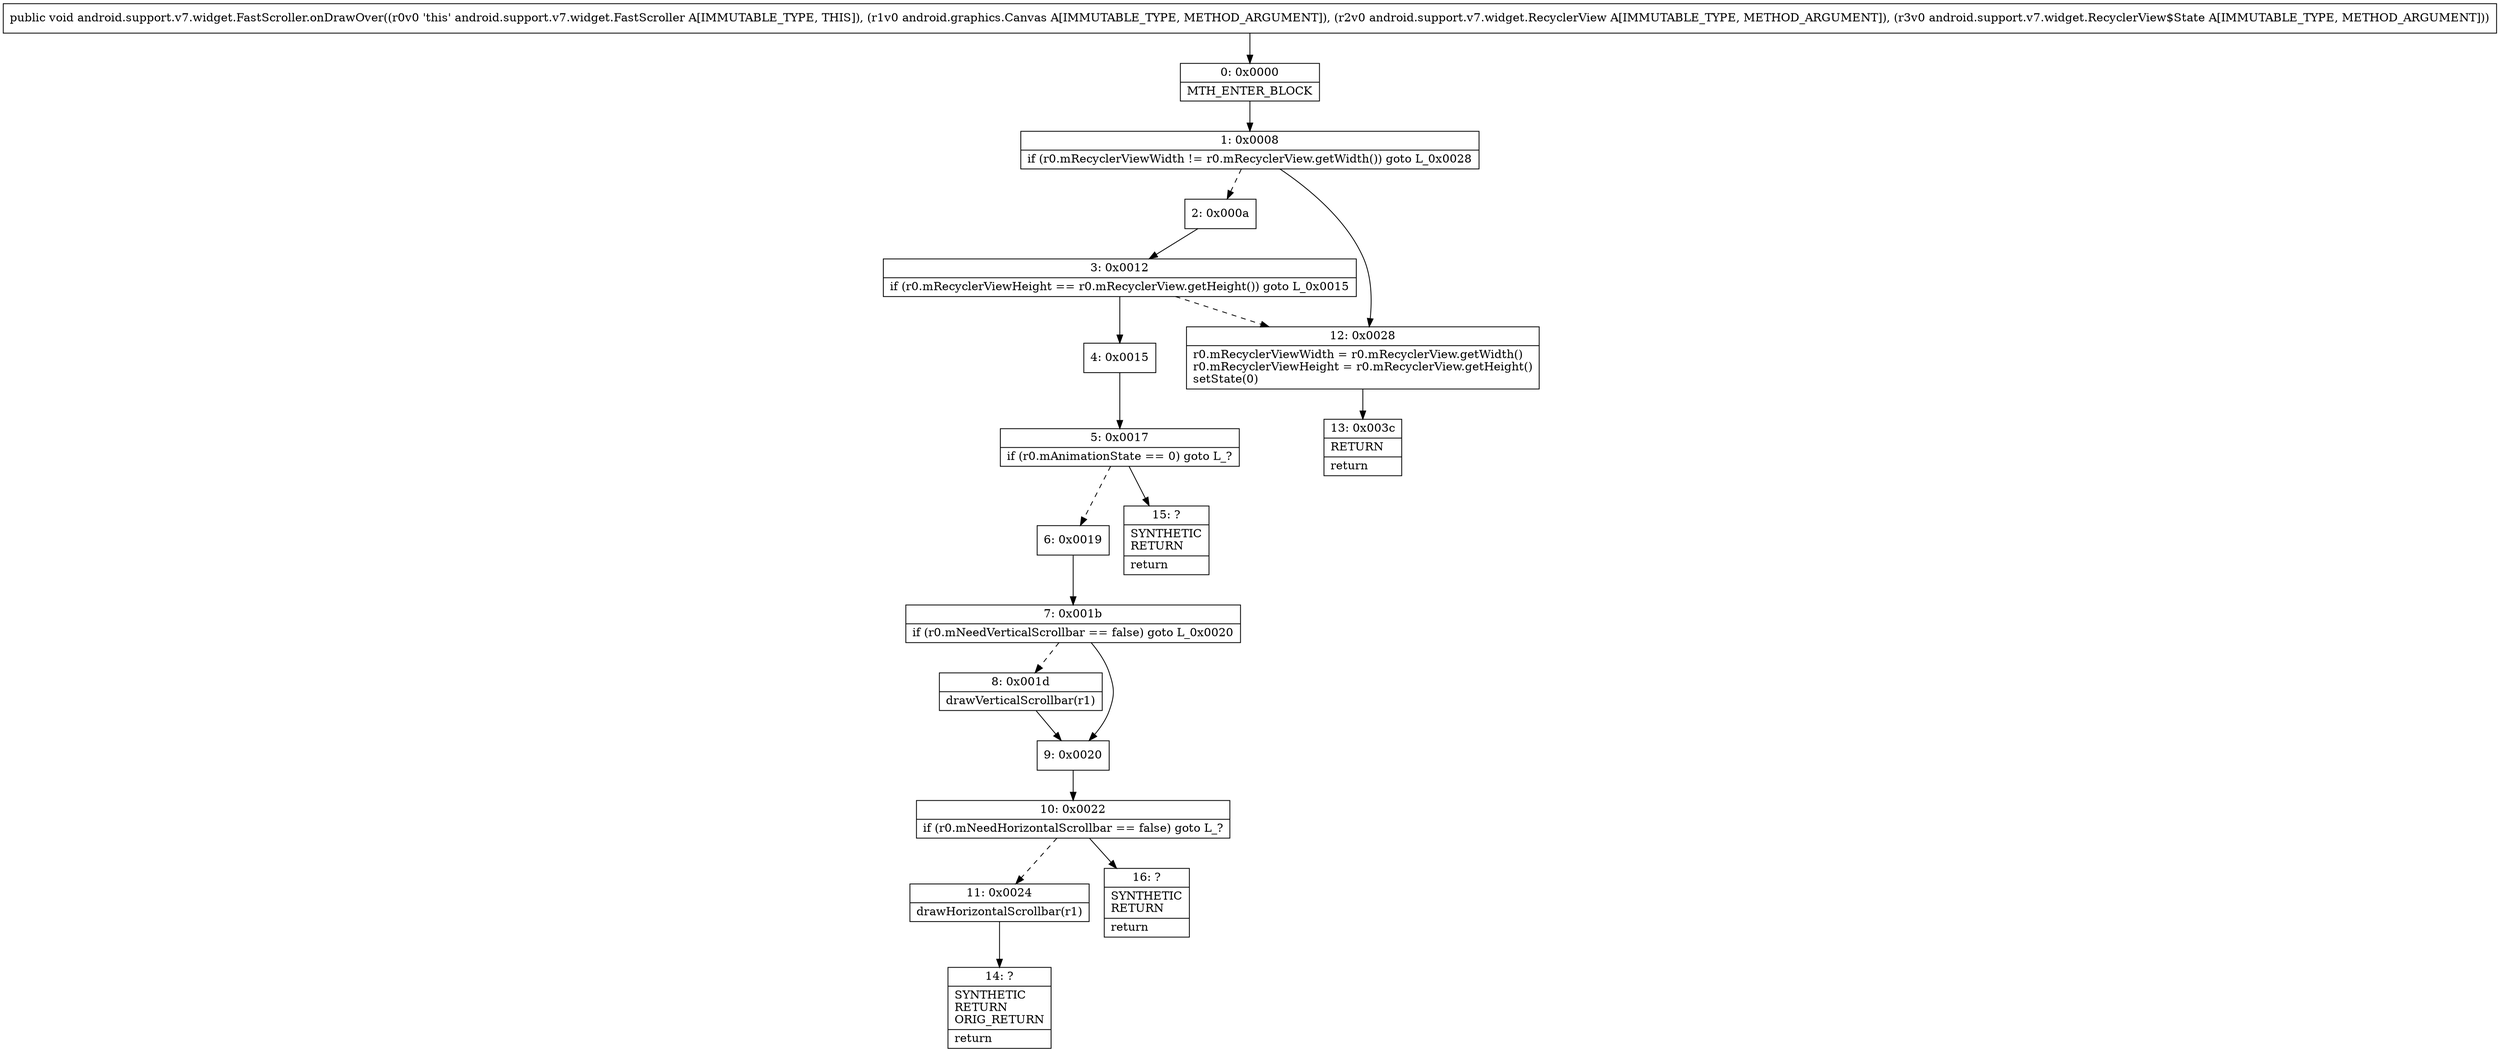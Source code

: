 digraph "CFG forandroid.support.v7.widget.FastScroller.onDrawOver(Landroid\/graphics\/Canvas;Landroid\/support\/v7\/widget\/RecyclerView;Landroid\/support\/v7\/widget\/RecyclerView$State;)V" {
Node_0 [shape=record,label="{0\:\ 0x0000|MTH_ENTER_BLOCK\l}"];
Node_1 [shape=record,label="{1\:\ 0x0008|if (r0.mRecyclerViewWidth != r0.mRecyclerView.getWidth()) goto L_0x0028\l}"];
Node_2 [shape=record,label="{2\:\ 0x000a}"];
Node_3 [shape=record,label="{3\:\ 0x0012|if (r0.mRecyclerViewHeight == r0.mRecyclerView.getHeight()) goto L_0x0015\l}"];
Node_4 [shape=record,label="{4\:\ 0x0015}"];
Node_5 [shape=record,label="{5\:\ 0x0017|if (r0.mAnimationState == 0) goto L_?\l}"];
Node_6 [shape=record,label="{6\:\ 0x0019}"];
Node_7 [shape=record,label="{7\:\ 0x001b|if (r0.mNeedVerticalScrollbar == false) goto L_0x0020\l}"];
Node_8 [shape=record,label="{8\:\ 0x001d|drawVerticalScrollbar(r1)\l}"];
Node_9 [shape=record,label="{9\:\ 0x0020}"];
Node_10 [shape=record,label="{10\:\ 0x0022|if (r0.mNeedHorizontalScrollbar == false) goto L_?\l}"];
Node_11 [shape=record,label="{11\:\ 0x0024|drawHorizontalScrollbar(r1)\l}"];
Node_12 [shape=record,label="{12\:\ 0x0028|r0.mRecyclerViewWidth = r0.mRecyclerView.getWidth()\lr0.mRecyclerViewHeight = r0.mRecyclerView.getHeight()\lsetState(0)\l}"];
Node_13 [shape=record,label="{13\:\ 0x003c|RETURN\l|return\l}"];
Node_14 [shape=record,label="{14\:\ ?|SYNTHETIC\lRETURN\lORIG_RETURN\l|return\l}"];
Node_15 [shape=record,label="{15\:\ ?|SYNTHETIC\lRETURN\l|return\l}"];
Node_16 [shape=record,label="{16\:\ ?|SYNTHETIC\lRETURN\l|return\l}"];
MethodNode[shape=record,label="{public void android.support.v7.widget.FastScroller.onDrawOver((r0v0 'this' android.support.v7.widget.FastScroller A[IMMUTABLE_TYPE, THIS]), (r1v0 android.graphics.Canvas A[IMMUTABLE_TYPE, METHOD_ARGUMENT]), (r2v0 android.support.v7.widget.RecyclerView A[IMMUTABLE_TYPE, METHOD_ARGUMENT]), (r3v0 android.support.v7.widget.RecyclerView$State A[IMMUTABLE_TYPE, METHOD_ARGUMENT])) }"];
MethodNode -> Node_0;
Node_0 -> Node_1;
Node_1 -> Node_2[style=dashed];
Node_1 -> Node_12;
Node_2 -> Node_3;
Node_3 -> Node_4;
Node_3 -> Node_12[style=dashed];
Node_4 -> Node_5;
Node_5 -> Node_6[style=dashed];
Node_5 -> Node_15;
Node_6 -> Node_7;
Node_7 -> Node_8[style=dashed];
Node_7 -> Node_9;
Node_8 -> Node_9;
Node_9 -> Node_10;
Node_10 -> Node_11[style=dashed];
Node_10 -> Node_16;
Node_11 -> Node_14;
Node_12 -> Node_13;
}

